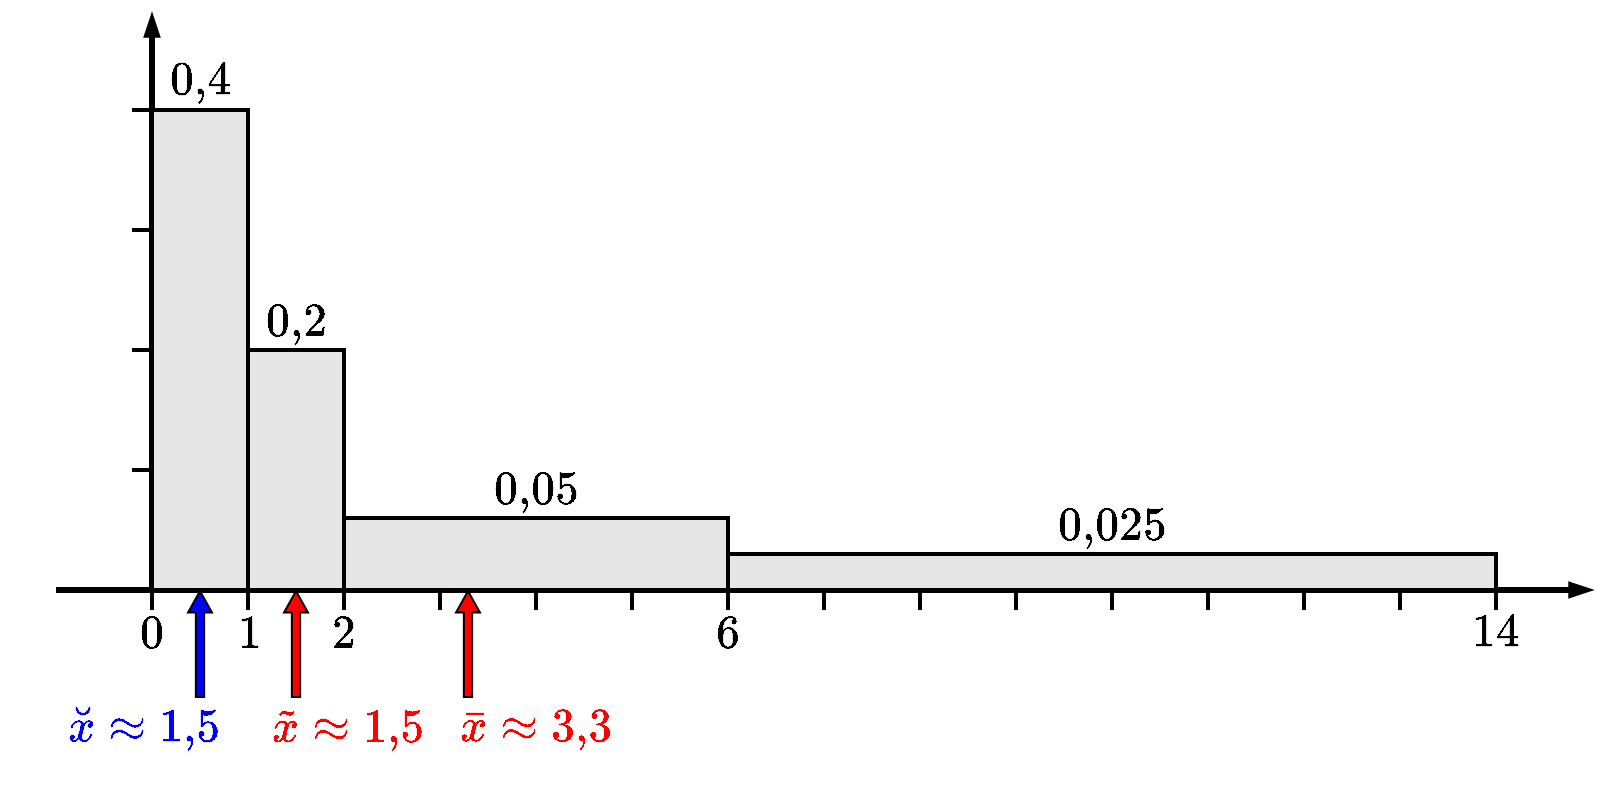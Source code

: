 <mxfile version="24.1.0" type="device">
  <diagram name="Página-1" id="E-DP9fMv0TR5NF7smadX">
    <mxGraphModel dx="1420" dy="822" grid="1" gridSize="6" guides="1" tooltips="1" connect="1" arrows="1" fold="1" page="1" pageScale="1" pageWidth="816" pageHeight="420" math="1" shadow="0">
      <root>
        <mxCell id="0" />
        <mxCell id="1" parent="0" />
        <mxCell id="GvZRkOdXiB6BV7RRrDBN-7" value="" style="endArrow=blockThin;html=1;rounded=0;strokeWidth=3;endFill=1;endSize=4;" parent="1" edge="1">
          <mxGeometry width="50" height="50" relative="1" as="geometry">
            <mxPoint x="24" y="315" as="sourcePoint" />
            <mxPoint x="792" y="315" as="targetPoint" />
          </mxGeometry>
        </mxCell>
        <mxCell id="GvZRkOdXiB6BV7RRrDBN-8" value="&lt;font face=&quot;SFMono-Regular, Menlo, Monaco, Consolas, Liberation Mono, Courier New, monospace&quot;&gt;\(0\)&lt;/font&gt;" style="text;whiteSpace=wrap;html=1;align=center;verticalAlign=middle;fontColor=#000000;labelBackgroundColor=none;fontSize=20;" parent="1" vertex="1">
          <mxGeometry x="57" y="327" width="30" height="20" as="geometry" />
        </mxCell>
        <mxCell id="GvZRkOdXiB6BV7RRrDBN-9" value="" style="endArrow=none;html=1;rounded=0;strokeWidth=2;" parent="1" edge="1">
          <mxGeometry width="50" height="50" relative="1" as="geometry">
            <mxPoint x="72" y="325" as="sourcePoint" />
            <mxPoint x="72" y="315" as="targetPoint" />
          </mxGeometry>
        </mxCell>
        <mxCell id="RTNXhDmWfWTCPxxZ_nrD-1" value="" style="endArrow=none;html=1;rounded=0;strokeWidth=2;" parent="1" edge="1">
          <mxGeometry width="50" height="50" relative="1" as="geometry">
            <mxPoint x="120" y="325" as="sourcePoint" />
            <mxPoint x="120" y="315" as="targetPoint" />
          </mxGeometry>
        </mxCell>
        <mxCell id="RTNXhDmWfWTCPxxZ_nrD-2" value="" style="endArrow=none;html=1;rounded=0;strokeWidth=2;" parent="1" edge="1">
          <mxGeometry width="50" height="50" relative="1" as="geometry">
            <mxPoint x="168" y="325" as="sourcePoint" />
            <mxPoint x="168" y="315" as="targetPoint" />
          </mxGeometry>
        </mxCell>
        <mxCell id="RTNXhDmWfWTCPxxZ_nrD-3" value="" style="endArrow=none;html=1;rounded=0;strokeWidth=2;" parent="1" edge="1">
          <mxGeometry width="50" height="50" relative="1" as="geometry">
            <mxPoint x="216" y="325" as="sourcePoint" />
            <mxPoint x="216" y="315" as="targetPoint" />
          </mxGeometry>
        </mxCell>
        <mxCell id="RTNXhDmWfWTCPxxZ_nrD-4" value="" style="endArrow=none;html=1;rounded=0;strokeWidth=2;" parent="1" edge="1">
          <mxGeometry width="50" height="50" relative="1" as="geometry">
            <mxPoint x="264" y="325" as="sourcePoint" />
            <mxPoint x="264" y="315" as="targetPoint" />
          </mxGeometry>
        </mxCell>
        <mxCell id="RTNXhDmWfWTCPxxZ_nrD-5" value="" style="endArrow=none;html=1;rounded=0;strokeWidth=2;" parent="1" edge="1">
          <mxGeometry width="50" height="50" relative="1" as="geometry">
            <mxPoint x="312" y="325" as="sourcePoint" />
            <mxPoint x="312" y="315" as="targetPoint" />
          </mxGeometry>
        </mxCell>
        <mxCell id="RTNXhDmWfWTCPxxZ_nrD-6" value="" style="endArrow=none;html=1;rounded=0;strokeWidth=2;" parent="1" edge="1">
          <mxGeometry width="50" height="50" relative="1" as="geometry">
            <mxPoint x="360" y="325" as="sourcePoint" />
            <mxPoint x="360" y="315" as="targetPoint" />
          </mxGeometry>
        </mxCell>
        <mxCell id="RTNXhDmWfWTCPxxZ_nrD-7" value="&lt;font face=&quot;SFMono-Regular, Menlo, Monaco, Consolas, Liberation Mono, Courier New, monospace&quot;&gt;\(1\)&lt;/font&gt;" style="text;whiteSpace=wrap;html=1;align=center;verticalAlign=middle;fontColor=#000000;labelBackgroundColor=none;fontSize=20;" parent="1" vertex="1">
          <mxGeometry x="106" y="327" width="30" height="20" as="geometry" />
        </mxCell>
        <mxCell id="RTNXhDmWfWTCPxxZ_nrD-8" value="&lt;font face=&quot;SFMono-Regular, Menlo, Monaco, Consolas, Liberation Mono, Courier New, monospace&quot;&gt;\(2\)&lt;/font&gt;" style="text;whiteSpace=wrap;html=1;align=center;verticalAlign=middle;fontColor=#000000;labelBackgroundColor=none;fontSize=20;" parent="1" vertex="1">
          <mxGeometry x="153" y="327" width="30" height="20" as="geometry" />
        </mxCell>
        <mxCell id="RTNXhDmWfWTCPxxZ_nrD-9" value="&lt;font face=&quot;SFMono-Regular, Menlo, Monaco, Consolas, Liberation Mono, Courier New, monospace&quot;&gt;\(6\)&lt;/font&gt;" style="text;whiteSpace=wrap;html=1;align=center;verticalAlign=middle;fontColor=#000000;labelBackgroundColor=none;fontSize=20;" parent="1" vertex="1">
          <mxGeometry x="345" y="327" width="30" height="20" as="geometry" />
        </mxCell>
        <mxCell id="RTNXhDmWfWTCPxxZ_nrD-10" value="" style="endArrow=none;html=1;rounded=0;strokeWidth=2;" parent="1" edge="1">
          <mxGeometry width="50" height="50" relative="1" as="geometry">
            <mxPoint x="408" y="325" as="sourcePoint" />
            <mxPoint x="408" y="315" as="targetPoint" />
          </mxGeometry>
        </mxCell>
        <mxCell id="RTNXhDmWfWTCPxxZ_nrD-11" value="" style="endArrow=none;html=1;rounded=0;strokeWidth=2;" parent="1" edge="1">
          <mxGeometry width="50" height="50" relative="1" as="geometry">
            <mxPoint x="456" y="325" as="sourcePoint" />
            <mxPoint x="456" y="315" as="targetPoint" />
          </mxGeometry>
        </mxCell>
        <mxCell id="RTNXhDmWfWTCPxxZ_nrD-12" value="" style="endArrow=none;html=1;rounded=0;strokeWidth=2;" parent="1" edge="1">
          <mxGeometry width="50" height="50" relative="1" as="geometry">
            <mxPoint x="504" y="325" as="sourcePoint" />
            <mxPoint x="504" y="315" as="targetPoint" />
          </mxGeometry>
        </mxCell>
        <mxCell id="RTNXhDmWfWTCPxxZ_nrD-13" value="" style="endArrow=none;html=1;rounded=0;strokeWidth=2;" parent="1" edge="1">
          <mxGeometry width="50" height="50" relative="1" as="geometry">
            <mxPoint x="552" y="325" as="sourcePoint" />
            <mxPoint x="552" y="315" as="targetPoint" />
          </mxGeometry>
        </mxCell>
        <mxCell id="RTNXhDmWfWTCPxxZ_nrD-14" value="" style="endArrow=none;html=1;rounded=0;strokeWidth=2;" parent="1" edge="1">
          <mxGeometry width="50" height="50" relative="1" as="geometry">
            <mxPoint x="600" y="325" as="sourcePoint" />
            <mxPoint x="600" y="315" as="targetPoint" />
          </mxGeometry>
        </mxCell>
        <mxCell id="RTNXhDmWfWTCPxxZ_nrD-17" value="" style="endArrow=none;html=1;rounded=0;strokeWidth=2;" parent="1" edge="1">
          <mxGeometry width="50" height="50" relative="1" as="geometry">
            <mxPoint x="648" y="325" as="sourcePoint" />
            <mxPoint x="648" y="315" as="targetPoint" />
          </mxGeometry>
        </mxCell>
        <mxCell id="RTNXhDmWfWTCPxxZ_nrD-18" value="" style="endArrow=none;html=1;rounded=0;strokeWidth=2;" parent="1" edge="1">
          <mxGeometry width="50" height="50" relative="1" as="geometry">
            <mxPoint x="696" y="325" as="sourcePoint" />
            <mxPoint x="696" y="315" as="targetPoint" />
          </mxGeometry>
        </mxCell>
        <mxCell id="RTNXhDmWfWTCPxxZ_nrD-19" value="" style="endArrow=none;html=1;rounded=0;strokeWidth=2;" parent="1" edge="1">
          <mxGeometry width="50" height="50" relative="1" as="geometry">
            <mxPoint x="744" y="325" as="sourcePoint" />
            <mxPoint x="744" y="315" as="targetPoint" />
          </mxGeometry>
        </mxCell>
        <mxCell id="RTNXhDmWfWTCPxxZ_nrD-22" value="&lt;font face=&quot;SFMono-Regular, Menlo, Monaco, Consolas, Liberation Mono, Courier New, monospace&quot;&gt;\(14\)&lt;/font&gt;" style="text;whiteSpace=wrap;html=1;align=center;verticalAlign=middle;fontColor=#000000;labelBackgroundColor=none;fontSize=20;" parent="1" vertex="1">
          <mxGeometry x="729" y="327" width="30" height="20" as="geometry" />
        </mxCell>
        <mxCell id="RTNXhDmWfWTCPxxZ_nrD-23" value="" style="endArrow=blockThin;html=1;rounded=0;strokeWidth=3;endFill=1;endSize=4;" parent="1" edge="1">
          <mxGeometry width="50" height="50" relative="1" as="geometry">
            <mxPoint x="72" y="315" as="sourcePoint" />
            <mxPoint x="72" y="27" as="targetPoint" />
          </mxGeometry>
        </mxCell>
        <mxCell id="RTNXhDmWfWTCPxxZ_nrD-24" value="" style="endArrow=none;html=1;rounded=0;strokeWidth=2;" parent="1" edge="1">
          <mxGeometry width="50" height="50" relative="1" as="geometry">
            <mxPoint x="72" y="255" as="sourcePoint" />
            <mxPoint x="62" y="255" as="targetPoint" />
          </mxGeometry>
        </mxCell>
        <mxCell id="RTNXhDmWfWTCPxxZ_nrD-25" value="" style="endArrow=none;html=1;rounded=0;strokeWidth=2;" parent="1" edge="1">
          <mxGeometry width="50" height="50" relative="1" as="geometry">
            <mxPoint x="72" y="195" as="sourcePoint" />
            <mxPoint x="62" y="195" as="targetPoint" />
          </mxGeometry>
        </mxCell>
        <mxCell id="RTNXhDmWfWTCPxxZ_nrD-26" value="" style="endArrow=none;html=1;rounded=0;strokeWidth=2;" parent="1" edge="1">
          <mxGeometry width="50" height="50" relative="1" as="geometry">
            <mxPoint x="72" y="135" as="sourcePoint" />
            <mxPoint x="62" y="135" as="targetPoint" />
          </mxGeometry>
        </mxCell>
        <mxCell id="RTNXhDmWfWTCPxxZ_nrD-27" value="" style="endArrow=none;html=1;rounded=0;strokeWidth=2;" parent="1" edge="1">
          <mxGeometry width="50" height="50" relative="1" as="geometry">
            <mxPoint x="72" y="75" as="sourcePoint" />
            <mxPoint x="62" y="75" as="targetPoint" />
          </mxGeometry>
        </mxCell>
        <mxCell id="RTNXhDmWfWTCPxxZ_nrD-29" value="" style="verticalLabelPosition=bottom;verticalAlign=top;html=1;shape=mxgraph.basic.rect;fillColor2=none;strokeWidth=2;size=20;indent=5;fillColor=#E6E6E6;" parent="1" vertex="1">
          <mxGeometry x="72" y="75" width="48" height="240" as="geometry" />
        </mxCell>
        <mxCell id="RTNXhDmWfWTCPxxZ_nrD-30" value="" style="verticalLabelPosition=bottom;verticalAlign=top;html=1;shape=mxgraph.basic.rect;fillColor2=none;strokeWidth=2;size=20;indent=5;fillColor=#E6E6E6;" parent="1" vertex="1">
          <mxGeometry x="120" y="195" width="48" height="120" as="geometry" />
        </mxCell>
        <mxCell id="RTNXhDmWfWTCPxxZ_nrD-31" value="" style="verticalLabelPosition=bottom;verticalAlign=top;html=1;shape=mxgraph.basic.rect;fillColor2=none;strokeWidth=2;size=20;indent=5;fillColor=#E6E6E6;" parent="1" vertex="1">
          <mxGeometry x="168" y="279" width="192" height="36" as="geometry" />
        </mxCell>
        <mxCell id="RTNXhDmWfWTCPxxZ_nrD-32" value="" style="verticalLabelPosition=bottom;verticalAlign=top;html=1;shape=mxgraph.basic.rect;fillColor2=none;strokeWidth=2;size=20;indent=5;fillColor=#E6E6E6;" parent="1" vertex="1">
          <mxGeometry x="360" y="297" width="384" height="18" as="geometry" />
        </mxCell>
        <mxCell id="RTNXhDmWfWTCPxxZ_nrD-33" value="&lt;font face=&quot;SFMono-Regular, Menlo, Monaco, Consolas, Liberation Mono, Courier New, monospace&quot;&gt;\(0\text{,}4\)&lt;/font&gt;" style="text;whiteSpace=wrap;html=1;align=center;verticalAlign=middle;fontColor=#000000;labelBackgroundColor=none;fontSize=20;" parent="1" vertex="1">
          <mxGeometry x="81" y="51" width="30" height="20" as="geometry" />
        </mxCell>
        <mxCell id="RTNXhDmWfWTCPxxZ_nrD-34" value="&lt;font face=&quot;SFMono-Regular, Menlo, Monaco, Consolas, Liberation Mono, Courier New, monospace&quot;&gt;\(0\text{,}2\)&lt;/font&gt;" style="text;whiteSpace=wrap;html=1;align=center;verticalAlign=middle;fontColor=#000000;labelBackgroundColor=none;fontSize=20;" parent="1" vertex="1">
          <mxGeometry x="129" y="171" width="30" height="20" as="geometry" />
        </mxCell>
        <mxCell id="RTNXhDmWfWTCPxxZ_nrD-35" value="&lt;font face=&quot;SFMono-Regular, Menlo, Monaco, Consolas, Liberation Mono, Courier New, monospace&quot;&gt;\(0\text{,}05\)&lt;/font&gt;" style="text;whiteSpace=wrap;html=1;align=center;verticalAlign=middle;fontColor=#000000;labelBackgroundColor=none;fontSize=20;" parent="1" vertex="1">
          <mxGeometry x="249" y="255" width="30" height="20" as="geometry" />
        </mxCell>
        <mxCell id="RTNXhDmWfWTCPxxZ_nrD-36" value="&lt;font face=&quot;SFMono-Regular, Menlo, Monaco, Consolas, Liberation Mono, Courier New, monospace&quot;&gt;\(0\text{,}025\)&lt;/font&gt;" style="text;whiteSpace=wrap;html=1;align=center;verticalAlign=middle;fontColor=#000000;labelBackgroundColor=none;fontSize=20;" parent="1" vertex="1">
          <mxGeometry x="537" y="273" width="30" height="20" as="geometry" />
        </mxCell>
        <mxCell id="RTNXhDmWfWTCPxxZ_nrD-37" value="" style="shape=flexArrow;endArrow=classic;html=1;rounded=0;fillColor=#FF0000;endWidth=6.801;endSize=3.255;width=4.138;" parent="1" edge="1">
          <mxGeometry width="50" height="50" relative="1" as="geometry">
            <mxPoint x="230" y="369" as="sourcePoint" />
            <mxPoint x="230" y="315" as="targetPoint" />
          </mxGeometry>
        </mxCell>
        <mxCell id="RTNXhDmWfWTCPxxZ_nrD-38" value="&lt;font face=&quot;SFMono-Regular, Menlo, Monaco, Consolas, Liberation Mono, Courier New, monospace&quot;&gt;\(\bar{x} \approx 3\text{,}3\)&lt;/font&gt;" style="text;whiteSpace=wrap;html=1;align=center;verticalAlign=middle;fontColor=#FF0000;labelBackgroundColor=none;fontSize=20;" parent="1" vertex="1">
          <mxGeometry x="249" y="374" width="30" height="20" as="geometry" />
        </mxCell>
        <mxCell id="RTNXhDmWfWTCPxxZ_nrD-47" value="" style="shape=flexArrow;endArrow=classic;html=1;rounded=0;fillColor=#FF0000;endWidth=6.801;endSize=3.255;width=4.138;" parent="1" edge="1">
          <mxGeometry width="50" height="50" relative="1" as="geometry">
            <mxPoint x="144" y="369" as="sourcePoint" />
            <mxPoint x="144" y="315" as="targetPoint" />
          </mxGeometry>
        </mxCell>
        <mxCell id="RTNXhDmWfWTCPxxZ_nrD-48" value="&lt;font face=&quot;SFMono-Regular, Menlo, Monaco, Consolas, Liberation Mono, Courier New, monospace&quot;&gt;\(\tilde{x} \approx 1\text{,}5\)&lt;/font&gt;" style="text;whiteSpace=wrap;html=1;align=center;verticalAlign=middle;fontColor=#FF0000;labelBackgroundColor=none;fontSize=20;" parent="1" vertex="1">
          <mxGeometry x="155" y="374" width="30" height="20" as="geometry" />
        </mxCell>
        <mxCell id="KQaBjHNekfUcONMApyVw-1" value="&lt;font face=&quot;SFMono-Regular, Menlo, Monaco, Consolas, Liberation Mono, Courier New, monospace&quot;&gt;\(\breve{x} \approx 1\text{,}5\)&lt;/font&gt;" style="text;whiteSpace=wrap;html=1;align=center;verticalAlign=middle;fontColor=#0000FF;labelBackgroundColor=none;fontSize=20;fillColor=none;" vertex="1" parent="1">
          <mxGeometry x="53" y="374" width="30" height="20" as="geometry" />
        </mxCell>
        <mxCell id="KQaBjHNekfUcONMApyVw-2" value="" style="shape=flexArrow;endArrow=classic;html=1;rounded=0;fillColor=#0000FF;endWidth=6.801;endSize=3.255;width=4.138;" edge="1" parent="1">
          <mxGeometry width="50" height="50" relative="1" as="geometry">
            <mxPoint x="96" y="369" as="sourcePoint" />
            <mxPoint x="96" y="315" as="targetPoint" />
          </mxGeometry>
        </mxCell>
      </root>
    </mxGraphModel>
  </diagram>
</mxfile>

